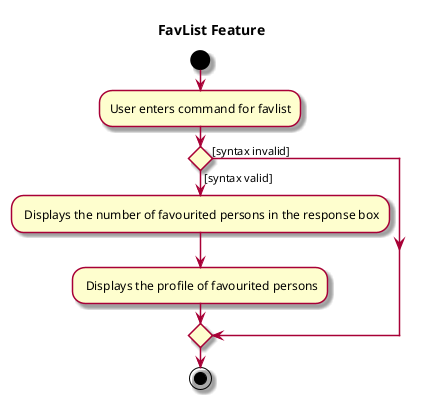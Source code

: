 @startuml

skin rose

title FavList Feature


start

:User enters command for favlist;


if () then ([syntax valid])
    : Displays the number of favourited persons in the response box;
    : Displays the profile of favourited persons;
else ([syntax invalid])
  endif

stop

@enduml

